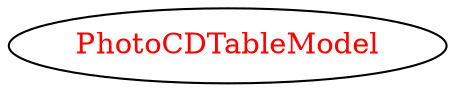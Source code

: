 digraph dependencyGraph {
 concentrate=true;
 ranksep="2.0";
 rankdir="LR"; 
 splines="ortho";
"PhotoCDTableModel" [fontcolor="red"];
}